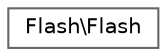 digraph "Graphical Class Hierarchy"
{
 // LATEX_PDF_SIZE
  bgcolor="transparent";
  edge [fontname=Helvetica,fontsize=10,labelfontname=Helvetica,labelfontsize=10];
  node [fontname=Helvetica,fontsize=10,shape=box,height=0.2,width=0.4];
  rankdir="LR";
  Node0 [id="Node000000",label="Flash\\Flash",height=0.2,width=0.4,color="grey40", fillcolor="white", style="filled",URL="$classFlash_1_1Flash.html",tooltip=" "];
}
